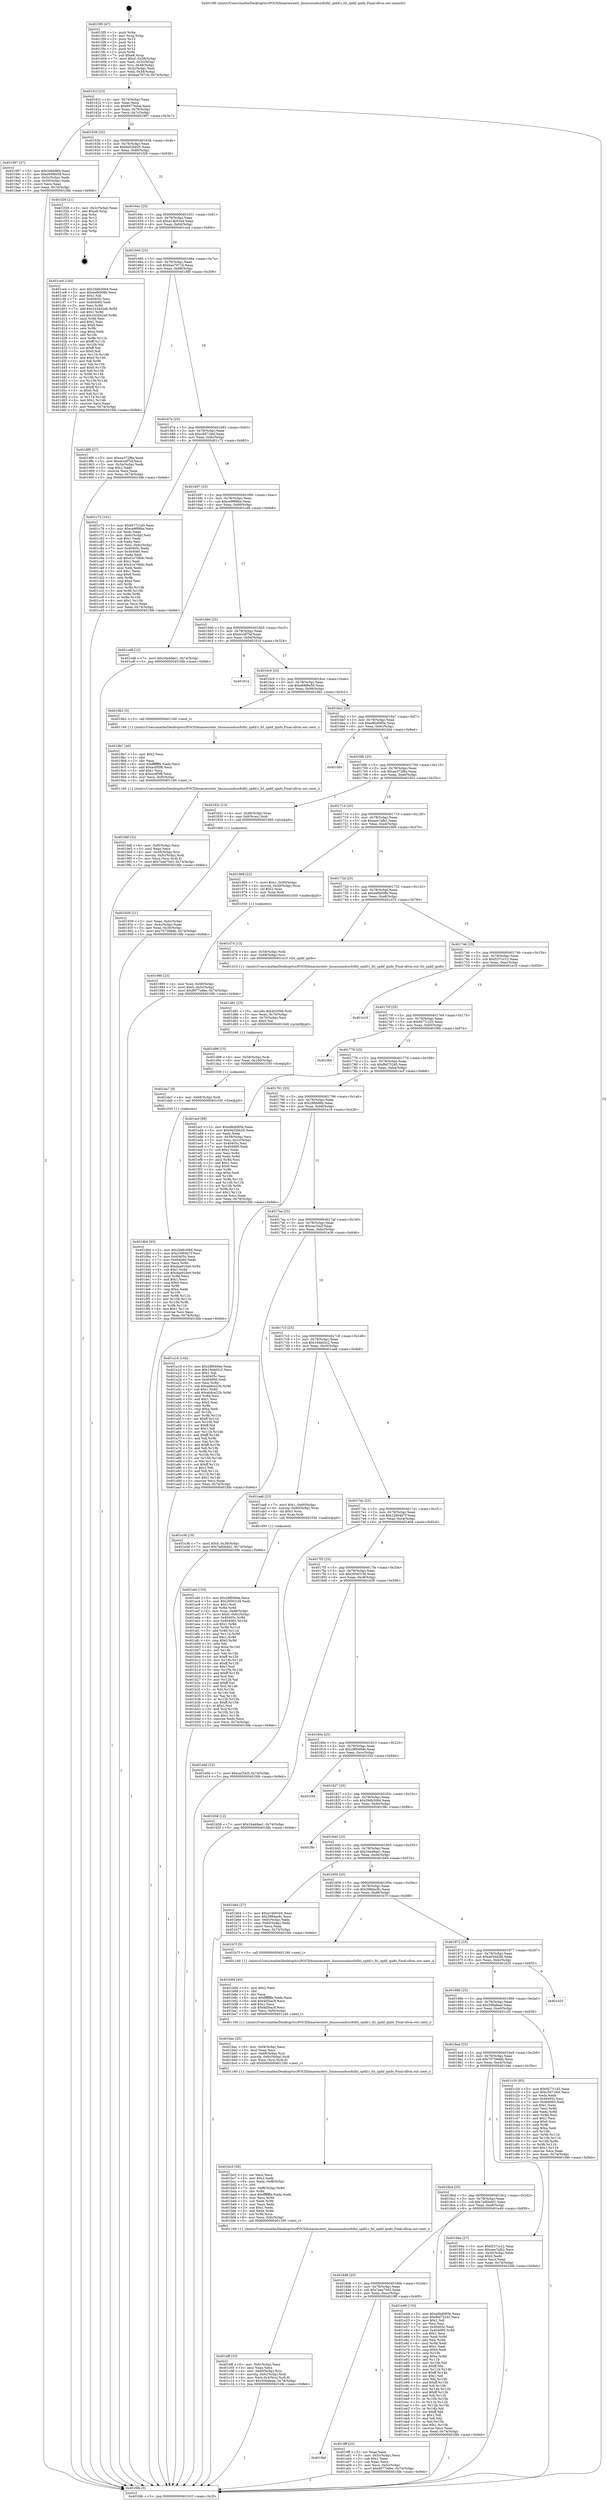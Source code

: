 digraph "0x4015f0" {
  label = "0x4015f0 (/mnt/c/Users/mathe/Desktop/tcc/POCII/binaries/extr_linuxsoundsocfslfsl_spdif.c_fsl_spdif_qinfo_Final-ollvm.out::main(0))"
  labelloc = "t"
  node[shape=record]

  Entry [label="",width=0.3,height=0.3,shape=circle,fillcolor=black,style=filled]
  "0x40161f" [label="{
     0x40161f [23]\l
     | [instrs]\l
     &nbsp;&nbsp;0x40161f \<+3\>: mov -0x74(%rbp),%eax\l
     &nbsp;&nbsp;0x401622 \<+2\>: mov %eax,%ecx\l
     &nbsp;&nbsp;0x401624 \<+6\>: sub $0x8977edee,%ecx\l
     &nbsp;&nbsp;0x40162a \<+3\>: mov %eax,-0x78(%rbp)\l
     &nbsp;&nbsp;0x40162d \<+3\>: mov %ecx,-0x7c(%rbp)\l
     &nbsp;&nbsp;0x401630 \<+6\>: je 0000000000401997 \<main+0x3a7\>\l
  }"]
  "0x401997" [label="{
     0x401997 [27]\l
     | [instrs]\l
     &nbsp;&nbsp;0x401997 \<+5\>: mov $0x286b86b,%eax\l
     &nbsp;&nbsp;0x40199c \<+5\>: mov $0xe69f8e58,%ecx\l
     &nbsp;&nbsp;0x4019a1 \<+3\>: mov -0x5c(%rbp),%edx\l
     &nbsp;&nbsp;0x4019a4 \<+3\>: cmp -0x50(%rbp),%edx\l
     &nbsp;&nbsp;0x4019a7 \<+3\>: cmovl %ecx,%eax\l
     &nbsp;&nbsp;0x4019aa \<+3\>: mov %eax,-0x74(%rbp)\l
     &nbsp;&nbsp;0x4019ad \<+5\>: jmp 0000000000401fdb \<main+0x9eb\>\l
  }"]
  "0x401636" [label="{
     0x401636 [22]\l
     | [instrs]\l
     &nbsp;&nbsp;0x401636 \<+5\>: jmp 000000000040163b \<main+0x4b\>\l
     &nbsp;&nbsp;0x40163b \<+3\>: mov -0x78(%rbp),%eax\l
     &nbsp;&nbsp;0x40163e \<+5\>: sub $0x9a52bb20,%eax\l
     &nbsp;&nbsp;0x401643 \<+3\>: mov %eax,-0x80(%rbp)\l
     &nbsp;&nbsp;0x401646 \<+6\>: je 0000000000401f28 \<main+0x938\>\l
  }"]
  Exit [label="",width=0.3,height=0.3,shape=circle,fillcolor=black,style=filled,peripheries=2]
  "0x401f28" [label="{
     0x401f28 [21]\l
     | [instrs]\l
     &nbsp;&nbsp;0x401f28 \<+3\>: mov -0x2c(%rbp),%eax\l
     &nbsp;&nbsp;0x401f2b \<+7\>: add $0xe8,%rsp\l
     &nbsp;&nbsp;0x401f32 \<+1\>: pop %rbx\l
     &nbsp;&nbsp;0x401f33 \<+2\>: pop %r12\l
     &nbsp;&nbsp;0x401f35 \<+2\>: pop %r13\l
     &nbsp;&nbsp;0x401f37 \<+2\>: pop %r14\l
     &nbsp;&nbsp;0x401f39 \<+2\>: pop %r15\l
     &nbsp;&nbsp;0x401f3b \<+1\>: pop %rbp\l
     &nbsp;&nbsp;0x401f3c \<+1\>: ret\l
  }"]
  "0x40164c" [label="{
     0x40164c [25]\l
     | [instrs]\l
     &nbsp;&nbsp;0x40164c \<+5\>: jmp 0000000000401651 \<main+0x61\>\l
     &nbsp;&nbsp;0x401651 \<+3\>: mov -0x78(%rbp),%eax\l
     &nbsp;&nbsp;0x401654 \<+5\>: sub $0xa14b9344,%eax\l
     &nbsp;&nbsp;0x401659 \<+6\>: mov %eax,-0x84(%rbp)\l
     &nbsp;&nbsp;0x40165f \<+6\>: je 0000000000401ce4 \<main+0x6f4\>\l
  }"]
  "0x401db0" [label="{
     0x401db0 [93]\l
     | [instrs]\l
     &nbsp;&nbsp;0x401db0 \<+5\>: mov $0x29db3064,%eax\l
     &nbsp;&nbsp;0x401db5 \<+5\>: mov $0x23904b7f,%esi\l
     &nbsp;&nbsp;0x401dba \<+7\>: mov 0x40405c,%ecx\l
     &nbsp;&nbsp;0x401dc1 \<+7\>: mov 0x404060,%edx\l
     &nbsp;&nbsp;0x401dc8 \<+3\>: mov %ecx,%r8d\l
     &nbsp;&nbsp;0x401dcb \<+7\>: add $0xdea910e9,%r8d\l
     &nbsp;&nbsp;0x401dd2 \<+4\>: sub $0x1,%r8d\l
     &nbsp;&nbsp;0x401dd6 \<+7\>: sub $0xdea910e9,%r8d\l
     &nbsp;&nbsp;0x401ddd \<+4\>: imul %r8d,%ecx\l
     &nbsp;&nbsp;0x401de1 \<+3\>: and $0x1,%ecx\l
     &nbsp;&nbsp;0x401de4 \<+3\>: cmp $0x0,%ecx\l
     &nbsp;&nbsp;0x401de7 \<+4\>: sete %r9b\l
     &nbsp;&nbsp;0x401deb \<+3\>: cmp $0xa,%edx\l
     &nbsp;&nbsp;0x401dee \<+4\>: setl %r10b\l
     &nbsp;&nbsp;0x401df2 \<+3\>: mov %r9b,%r11b\l
     &nbsp;&nbsp;0x401df5 \<+3\>: and %r10b,%r11b\l
     &nbsp;&nbsp;0x401df8 \<+3\>: xor %r10b,%r9b\l
     &nbsp;&nbsp;0x401dfb \<+3\>: or %r9b,%r11b\l
     &nbsp;&nbsp;0x401dfe \<+4\>: test $0x1,%r11b\l
     &nbsp;&nbsp;0x401e02 \<+3\>: cmovne %esi,%eax\l
     &nbsp;&nbsp;0x401e05 \<+3\>: mov %eax,-0x74(%rbp)\l
     &nbsp;&nbsp;0x401e08 \<+5\>: jmp 0000000000401fdb \<main+0x9eb\>\l
  }"]
  "0x401ce4" [label="{
     0x401ce4 [144]\l
     | [instrs]\l
     &nbsp;&nbsp;0x401ce4 \<+5\>: mov $0x29db3064,%eax\l
     &nbsp;&nbsp;0x401ce9 \<+5\>: mov $0xeefb008b,%ecx\l
     &nbsp;&nbsp;0x401cee \<+2\>: mov $0x1,%dl\l
     &nbsp;&nbsp;0x401cf0 \<+7\>: mov 0x40405c,%esi\l
     &nbsp;&nbsp;0x401cf7 \<+7\>: mov 0x404060,%edi\l
     &nbsp;&nbsp;0x401cfe \<+3\>: mov %esi,%r8d\l
     &nbsp;&nbsp;0x401d01 \<+7\>: add $0x242d42a6,%r8d\l
     &nbsp;&nbsp;0x401d08 \<+4\>: sub $0x1,%r8d\l
     &nbsp;&nbsp;0x401d0c \<+7\>: sub $0x242d42a6,%r8d\l
     &nbsp;&nbsp;0x401d13 \<+4\>: imul %r8d,%esi\l
     &nbsp;&nbsp;0x401d17 \<+3\>: and $0x1,%esi\l
     &nbsp;&nbsp;0x401d1a \<+3\>: cmp $0x0,%esi\l
     &nbsp;&nbsp;0x401d1d \<+4\>: sete %r9b\l
     &nbsp;&nbsp;0x401d21 \<+3\>: cmp $0xa,%edi\l
     &nbsp;&nbsp;0x401d24 \<+4\>: setl %r10b\l
     &nbsp;&nbsp;0x401d28 \<+3\>: mov %r9b,%r11b\l
     &nbsp;&nbsp;0x401d2b \<+4\>: xor $0xff,%r11b\l
     &nbsp;&nbsp;0x401d2f \<+3\>: mov %r10b,%bl\l
     &nbsp;&nbsp;0x401d32 \<+3\>: xor $0xff,%bl\l
     &nbsp;&nbsp;0x401d35 \<+3\>: xor $0x0,%dl\l
     &nbsp;&nbsp;0x401d38 \<+3\>: mov %r11b,%r14b\l
     &nbsp;&nbsp;0x401d3b \<+4\>: and $0x0,%r14b\l
     &nbsp;&nbsp;0x401d3f \<+3\>: and %dl,%r9b\l
     &nbsp;&nbsp;0x401d42 \<+3\>: mov %bl,%r15b\l
     &nbsp;&nbsp;0x401d45 \<+4\>: and $0x0,%r15b\l
     &nbsp;&nbsp;0x401d49 \<+3\>: and %dl,%r10b\l
     &nbsp;&nbsp;0x401d4c \<+3\>: or %r9b,%r14b\l
     &nbsp;&nbsp;0x401d4f \<+3\>: or %r10b,%r15b\l
     &nbsp;&nbsp;0x401d52 \<+3\>: xor %r15b,%r14b\l
     &nbsp;&nbsp;0x401d55 \<+3\>: or %bl,%r11b\l
     &nbsp;&nbsp;0x401d58 \<+4\>: xor $0xff,%r11b\l
     &nbsp;&nbsp;0x401d5c \<+3\>: or $0x0,%dl\l
     &nbsp;&nbsp;0x401d5f \<+3\>: and %dl,%r11b\l
     &nbsp;&nbsp;0x401d62 \<+3\>: or %r11b,%r14b\l
     &nbsp;&nbsp;0x401d65 \<+4\>: test $0x1,%r14b\l
     &nbsp;&nbsp;0x401d69 \<+3\>: cmovne %ecx,%eax\l
     &nbsp;&nbsp;0x401d6c \<+3\>: mov %eax,-0x74(%rbp)\l
     &nbsp;&nbsp;0x401d6f \<+5\>: jmp 0000000000401fdb \<main+0x9eb\>\l
  }"]
  "0x401665" [label="{
     0x401665 [25]\l
     | [instrs]\l
     &nbsp;&nbsp;0x401665 \<+5\>: jmp 000000000040166a \<main+0x7a\>\l
     &nbsp;&nbsp;0x40166a \<+3\>: mov -0x78(%rbp),%eax\l
     &nbsp;&nbsp;0x40166d \<+5\>: sub $0xbae79716,%eax\l
     &nbsp;&nbsp;0x401672 \<+6\>: mov %eax,-0x88(%rbp)\l
     &nbsp;&nbsp;0x401678 \<+6\>: je 00000000004018f9 \<main+0x309\>\l
  }"]
  "0x401da7" [label="{
     0x401da7 [9]\l
     | [instrs]\l
     &nbsp;&nbsp;0x401da7 \<+4\>: mov -0x68(%rbp),%rdi\l
     &nbsp;&nbsp;0x401dab \<+5\>: call 0000000000401030 \<free@plt\>\l
     | [calls]\l
     &nbsp;&nbsp;0x401030 \{1\} (unknown)\l
  }"]
  "0x4018f9" [label="{
     0x4018f9 [27]\l
     | [instrs]\l
     &nbsp;&nbsp;0x4018f9 \<+5\>: mov $0xea372f8a,%eax\l
     &nbsp;&nbsp;0x4018fe \<+5\>: mov $0xdccdf7bf,%ecx\l
     &nbsp;&nbsp;0x401903 \<+3\>: mov -0x34(%rbp),%edx\l
     &nbsp;&nbsp;0x401906 \<+3\>: cmp $0x2,%edx\l
     &nbsp;&nbsp;0x401909 \<+3\>: cmovne %ecx,%eax\l
     &nbsp;&nbsp;0x40190c \<+3\>: mov %eax,-0x74(%rbp)\l
     &nbsp;&nbsp;0x40190f \<+5\>: jmp 0000000000401fdb \<main+0x9eb\>\l
  }"]
  "0x40167e" [label="{
     0x40167e [25]\l
     | [instrs]\l
     &nbsp;&nbsp;0x40167e \<+5\>: jmp 0000000000401683 \<main+0x93\>\l
     &nbsp;&nbsp;0x401683 \<+3\>: mov -0x78(%rbp),%eax\l
     &nbsp;&nbsp;0x401686 \<+5\>: sub $0xc5d71fed,%eax\l
     &nbsp;&nbsp;0x40168b \<+6\>: mov %eax,-0x8c(%rbp)\l
     &nbsp;&nbsp;0x401691 \<+6\>: je 0000000000401c73 \<main+0x683\>\l
  }"]
  "0x401fdb" [label="{
     0x401fdb [5]\l
     | [instrs]\l
     &nbsp;&nbsp;0x401fdb \<+5\>: jmp 000000000040161f \<main+0x2f\>\l
  }"]
  "0x4015f0" [label="{
     0x4015f0 [47]\l
     | [instrs]\l
     &nbsp;&nbsp;0x4015f0 \<+1\>: push %rbp\l
     &nbsp;&nbsp;0x4015f1 \<+3\>: mov %rsp,%rbp\l
     &nbsp;&nbsp;0x4015f4 \<+2\>: push %r15\l
     &nbsp;&nbsp;0x4015f6 \<+2\>: push %r14\l
     &nbsp;&nbsp;0x4015f8 \<+2\>: push %r13\l
     &nbsp;&nbsp;0x4015fa \<+2\>: push %r12\l
     &nbsp;&nbsp;0x4015fc \<+1\>: push %rbx\l
     &nbsp;&nbsp;0x4015fd \<+7\>: sub $0xe8,%rsp\l
     &nbsp;&nbsp;0x401604 \<+7\>: movl $0x0,-0x38(%rbp)\l
     &nbsp;&nbsp;0x40160b \<+3\>: mov %edi,-0x3c(%rbp)\l
     &nbsp;&nbsp;0x40160e \<+4\>: mov %rsi,-0x48(%rbp)\l
     &nbsp;&nbsp;0x401612 \<+3\>: mov -0x3c(%rbp),%edi\l
     &nbsp;&nbsp;0x401615 \<+3\>: mov %edi,-0x34(%rbp)\l
     &nbsp;&nbsp;0x401618 \<+7\>: movl $0xbae79716,-0x74(%rbp)\l
  }"]
  "0x401d98" [label="{
     0x401d98 [15]\l
     | [instrs]\l
     &nbsp;&nbsp;0x401d98 \<+4\>: mov -0x58(%rbp),%rdi\l
     &nbsp;&nbsp;0x401d9c \<+6\>: mov %eax,-0x100(%rbp)\l
     &nbsp;&nbsp;0x401da2 \<+5\>: call 0000000000401030 \<free@plt\>\l
     | [calls]\l
     &nbsp;&nbsp;0x401030 \{1\} (unknown)\l
  }"]
  "0x401c73" [label="{
     0x401c73 [101]\l
     | [instrs]\l
     &nbsp;&nbsp;0x401c73 \<+5\>: mov $0xf477c1d3,%eax\l
     &nbsp;&nbsp;0x401c78 \<+5\>: mov $0xce9f98ba,%ecx\l
     &nbsp;&nbsp;0x401c7d \<+2\>: xor %edx,%edx\l
     &nbsp;&nbsp;0x401c7f \<+3\>: mov -0x6c(%rbp),%esi\l
     &nbsp;&nbsp;0x401c82 \<+3\>: sub $0x1,%edx\l
     &nbsp;&nbsp;0x401c85 \<+2\>: sub %edx,%esi\l
     &nbsp;&nbsp;0x401c87 \<+3\>: mov %esi,-0x6c(%rbp)\l
     &nbsp;&nbsp;0x401c8a \<+7\>: mov 0x40405c,%edx\l
     &nbsp;&nbsp;0x401c91 \<+7\>: mov 0x404060,%esi\l
     &nbsp;&nbsp;0x401c98 \<+2\>: mov %edx,%edi\l
     &nbsp;&nbsp;0x401c9a \<+6\>: sub $0x41e708dc,%edi\l
     &nbsp;&nbsp;0x401ca0 \<+3\>: sub $0x1,%edi\l
     &nbsp;&nbsp;0x401ca3 \<+6\>: add $0x41e708dc,%edi\l
     &nbsp;&nbsp;0x401ca9 \<+3\>: imul %edi,%edx\l
     &nbsp;&nbsp;0x401cac \<+3\>: and $0x1,%edx\l
     &nbsp;&nbsp;0x401caf \<+3\>: cmp $0x0,%edx\l
     &nbsp;&nbsp;0x401cb2 \<+4\>: sete %r8b\l
     &nbsp;&nbsp;0x401cb6 \<+3\>: cmp $0xa,%esi\l
     &nbsp;&nbsp;0x401cb9 \<+4\>: setl %r9b\l
     &nbsp;&nbsp;0x401cbd \<+3\>: mov %r8b,%r10b\l
     &nbsp;&nbsp;0x401cc0 \<+3\>: and %r9b,%r10b\l
     &nbsp;&nbsp;0x401cc3 \<+3\>: xor %r9b,%r8b\l
     &nbsp;&nbsp;0x401cc6 \<+3\>: or %r8b,%r10b\l
     &nbsp;&nbsp;0x401cc9 \<+4\>: test $0x1,%r10b\l
     &nbsp;&nbsp;0x401ccd \<+3\>: cmovne %ecx,%eax\l
     &nbsp;&nbsp;0x401cd0 \<+3\>: mov %eax,-0x74(%rbp)\l
     &nbsp;&nbsp;0x401cd3 \<+5\>: jmp 0000000000401fdb \<main+0x9eb\>\l
  }"]
  "0x401697" [label="{
     0x401697 [25]\l
     | [instrs]\l
     &nbsp;&nbsp;0x401697 \<+5\>: jmp 000000000040169c \<main+0xac\>\l
     &nbsp;&nbsp;0x40169c \<+3\>: mov -0x78(%rbp),%eax\l
     &nbsp;&nbsp;0x40169f \<+5\>: sub $0xce9f98ba,%eax\l
     &nbsp;&nbsp;0x4016a4 \<+6\>: mov %eax,-0x90(%rbp)\l
     &nbsp;&nbsp;0x4016aa \<+6\>: je 0000000000401cd8 \<main+0x6e8\>\l
  }"]
  "0x401d81" [label="{
     0x401d81 [23]\l
     | [instrs]\l
     &nbsp;&nbsp;0x401d81 \<+10\>: movabs $0x4020b6,%rdi\l
     &nbsp;&nbsp;0x401d8b \<+3\>: mov %eax,-0x70(%rbp)\l
     &nbsp;&nbsp;0x401d8e \<+3\>: mov -0x70(%rbp),%esi\l
     &nbsp;&nbsp;0x401d91 \<+2\>: mov $0x0,%al\l
     &nbsp;&nbsp;0x401d93 \<+5\>: call 0000000000401040 \<printf@plt\>\l
     | [calls]\l
     &nbsp;&nbsp;0x401040 \{1\} (unknown)\l
  }"]
  "0x401cd8" [label="{
     0x401cd8 [12]\l
     | [instrs]\l
     &nbsp;&nbsp;0x401cd8 \<+7\>: movl $0x34a48ae1,-0x74(%rbp)\l
     &nbsp;&nbsp;0x401cdf \<+5\>: jmp 0000000000401fdb \<main+0x9eb\>\l
  }"]
  "0x4016b0" [label="{
     0x4016b0 [25]\l
     | [instrs]\l
     &nbsp;&nbsp;0x4016b0 \<+5\>: jmp 00000000004016b5 \<main+0xc5\>\l
     &nbsp;&nbsp;0x4016b5 \<+3\>: mov -0x78(%rbp),%eax\l
     &nbsp;&nbsp;0x4016b8 \<+5\>: sub $0xdccdf7bf,%eax\l
     &nbsp;&nbsp;0x4016bd \<+6\>: mov %eax,-0x94(%rbp)\l
     &nbsp;&nbsp;0x4016c3 \<+6\>: je 0000000000401914 \<main+0x324\>\l
  }"]
  "0x401bff" [label="{
     0x401bff [33]\l
     | [instrs]\l
     &nbsp;&nbsp;0x401bff \<+6\>: mov -0xfc(%rbp),%ecx\l
     &nbsp;&nbsp;0x401c05 \<+3\>: imul %eax,%ecx\l
     &nbsp;&nbsp;0x401c08 \<+4\>: mov -0x68(%rbp),%rsi\l
     &nbsp;&nbsp;0x401c0c \<+4\>: movslq -0x6c(%rbp),%rdi\l
     &nbsp;&nbsp;0x401c10 \<+4\>: mov %ecx,0x4(%rsi,%rdi,8)\l
     &nbsp;&nbsp;0x401c14 \<+7\>: movl $0x506afeae,-0x74(%rbp)\l
     &nbsp;&nbsp;0x401c1b \<+5\>: jmp 0000000000401fdb \<main+0x9eb\>\l
  }"]
  "0x401914" [label="{
     0x401914\l
  }", style=dashed]
  "0x4016c9" [label="{
     0x4016c9 [25]\l
     | [instrs]\l
     &nbsp;&nbsp;0x4016c9 \<+5\>: jmp 00000000004016ce \<main+0xde\>\l
     &nbsp;&nbsp;0x4016ce \<+3\>: mov -0x78(%rbp),%eax\l
     &nbsp;&nbsp;0x4016d1 \<+5\>: sub $0xe69f8e58,%eax\l
     &nbsp;&nbsp;0x4016d6 \<+6\>: mov %eax,-0x98(%rbp)\l
     &nbsp;&nbsp;0x4016dc \<+6\>: je 00000000004019b2 \<main+0x3c2\>\l
  }"]
  "0x401bc5" [label="{
     0x401bc5 [58]\l
     | [instrs]\l
     &nbsp;&nbsp;0x401bc5 \<+2\>: xor %ecx,%ecx\l
     &nbsp;&nbsp;0x401bc7 \<+5\>: mov $0x2,%edx\l
     &nbsp;&nbsp;0x401bcc \<+6\>: mov %edx,-0xf8(%rbp)\l
     &nbsp;&nbsp;0x401bd2 \<+1\>: cltd\l
     &nbsp;&nbsp;0x401bd3 \<+7\>: mov -0xf8(%rbp),%r8d\l
     &nbsp;&nbsp;0x401bda \<+3\>: idiv %r8d\l
     &nbsp;&nbsp;0x401bdd \<+6\>: imul $0xfffffffe,%edx,%edx\l
     &nbsp;&nbsp;0x401be3 \<+3\>: mov %ecx,%r9d\l
     &nbsp;&nbsp;0x401be6 \<+3\>: sub %edx,%r9d\l
     &nbsp;&nbsp;0x401be9 \<+2\>: mov %ecx,%edx\l
     &nbsp;&nbsp;0x401beb \<+3\>: sub $0x1,%edx\l
     &nbsp;&nbsp;0x401bee \<+3\>: add %edx,%r9d\l
     &nbsp;&nbsp;0x401bf1 \<+3\>: sub %r9d,%ecx\l
     &nbsp;&nbsp;0x401bf4 \<+6\>: mov %ecx,-0xfc(%rbp)\l
     &nbsp;&nbsp;0x401bfa \<+5\>: call 0000000000401160 \<next_i\>\l
     | [calls]\l
     &nbsp;&nbsp;0x401160 \{1\} (/mnt/c/Users/mathe/Desktop/tcc/POCII/binaries/extr_linuxsoundsocfslfsl_spdif.c_fsl_spdif_qinfo_Final-ollvm.out::next_i)\l
  }"]
  "0x4019b2" [label="{
     0x4019b2 [5]\l
     | [instrs]\l
     &nbsp;&nbsp;0x4019b2 \<+5\>: call 0000000000401160 \<next_i\>\l
     | [calls]\l
     &nbsp;&nbsp;0x401160 \{1\} (/mnt/c/Users/mathe/Desktop/tcc/POCII/binaries/extr_linuxsoundsocfslfsl_spdif.c_fsl_spdif_qinfo_Final-ollvm.out::next_i)\l
  }"]
  "0x4016e2" [label="{
     0x4016e2 [25]\l
     | [instrs]\l
     &nbsp;&nbsp;0x4016e2 \<+5\>: jmp 00000000004016e7 \<main+0xf7\>\l
     &nbsp;&nbsp;0x4016e7 \<+3\>: mov -0x78(%rbp),%eax\l
     &nbsp;&nbsp;0x4016ea \<+5\>: sub $0xe8bd085e,%eax\l
     &nbsp;&nbsp;0x4016ef \<+6\>: mov %eax,-0x9c(%rbp)\l
     &nbsp;&nbsp;0x4016f5 \<+6\>: je 0000000000401fd4 \<main+0x9e4\>\l
  }"]
  "0x401bac" [label="{
     0x401bac [25]\l
     | [instrs]\l
     &nbsp;&nbsp;0x401bac \<+6\>: mov -0xf4(%rbp),%ecx\l
     &nbsp;&nbsp;0x401bb2 \<+3\>: imul %eax,%ecx\l
     &nbsp;&nbsp;0x401bb5 \<+4\>: mov -0x68(%rbp),%rsi\l
     &nbsp;&nbsp;0x401bb9 \<+4\>: movslq -0x6c(%rbp),%rdi\l
     &nbsp;&nbsp;0x401bbd \<+3\>: mov %ecx,(%rsi,%rdi,8)\l
     &nbsp;&nbsp;0x401bc0 \<+5\>: call 0000000000401160 \<next_i\>\l
     | [calls]\l
     &nbsp;&nbsp;0x401160 \{1\} (/mnt/c/Users/mathe/Desktop/tcc/POCII/binaries/extr_linuxsoundsocfslfsl_spdif.c_fsl_spdif_qinfo_Final-ollvm.out::next_i)\l
  }"]
  "0x401fd4" [label="{
     0x401fd4\l
  }", style=dashed]
  "0x4016fb" [label="{
     0x4016fb [25]\l
     | [instrs]\l
     &nbsp;&nbsp;0x4016fb \<+5\>: jmp 0000000000401700 \<main+0x110\>\l
     &nbsp;&nbsp;0x401700 \<+3\>: mov -0x78(%rbp),%eax\l
     &nbsp;&nbsp;0x401703 \<+5\>: sub $0xea372f8a,%eax\l
     &nbsp;&nbsp;0x401708 \<+6\>: mov %eax,-0xa0(%rbp)\l
     &nbsp;&nbsp;0x40170e \<+6\>: je 000000000040192c \<main+0x33c\>\l
  }"]
  "0x401b84" [label="{
     0x401b84 [40]\l
     | [instrs]\l
     &nbsp;&nbsp;0x401b84 \<+5\>: mov $0x2,%ecx\l
     &nbsp;&nbsp;0x401b89 \<+1\>: cltd\l
     &nbsp;&nbsp;0x401b8a \<+2\>: idiv %ecx\l
     &nbsp;&nbsp;0x401b8c \<+6\>: imul $0xfffffffe,%edx,%ecx\l
     &nbsp;&nbsp;0x401b92 \<+6\>: add $0x4d5ba3f,%ecx\l
     &nbsp;&nbsp;0x401b98 \<+3\>: add $0x1,%ecx\l
     &nbsp;&nbsp;0x401b9b \<+6\>: sub $0x4d5ba3f,%ecx\l
     &nbsp;&nbsp;0x401ba1 \<+6\>: mov %ecx,-0xf4(%rbp)\l
     &nbsp;&nbsp;0x401ba7 \<+5\>: call 0000000000401160 \<next_i\>\l
     | [calls]\l
     &nbsp;&nbsp;0x401160 \{1\} (/mnt/c/Users/mathe/Desktop/tcc/POCII/binaries/extr_linuxsoundsocfslfsl_spdif.c_fsl_spdif_qinfo_Final-ollvm.out::next_i)\l
  }"]
  "0x40192c" [label="{
     0x40192c [13]\l
     | [instrs]\l
     &nbsp;&nbsp;0x40192c \<+4\>: mov -0x48(%rbp),%rax\l
     &nbsp;&nbsp;0x401930 \<+4\>: mov 0x8(%rax),%rdi\l
     &nbsp;&nbsp;0x401934 \<+5\>: call 0000000000401060 \<atoi@plt\>\l
     | [calls]\l
     &nbsp;&nbsp;0x401060 \{1\} (unknown)\l
  }"]
  "0x401714" [label="{
     0x401714 [25]\l
     | [instrs]\l
     &nbsp;&nbsp;0x401714 \<+5\>: jmp 0000000000401719 \<main+0x129\>\l
     &nbsp;&nbsp;0x401719 \<+3\>: mov -0x78(%rbp),%eax\l
     &nbsp;&nbsp;0x40171c \<+5\>: sub $0xeee7afb2,%eax\l
     &nbsp;&nbsp;0x401721 \<+6\>: mov %eax,-0xa4(%rbp)\l
     &nbsp;&nbsp;0x401727 \<+6\>: je 0000000000401969 \<main+0x379\>\l
  }"]
  "0x401939" [label="{
     0x401939 [21]\l
     | [instrs]\l
     &nbsp;&nbsp;0x401939 \<+3\>: mov %eax,-0x4c(%rbp)\l
     &nbsp;&nbsp;0x40193c \<+3\>: mov -0x4c(%rbp),%eax\l
     &nbsp;&nbsp;0x40193f \<+3\>: mov %eax,-0x30(%rbp)\l
     &nbsp;&nbsp;0x401942 \<+7\>: movl $0x70739ddb,-0x74(%rbp)\l
     &nbsp;&nbsp;0x401949 \<+5\>: jmp 0000000000401fdb \<main+0x9eb\>\l
  }"]
  "0x401abf" [label="{
     0x401abf [153]\l
     | [instrs]\l
     &nbsp;&nbsp;0x401abf \<+5\>: mov $0x28f049de,%ecx\l
     &nbsp;&nbsp;0x401ac4 \<+5\>: mov $0x265631fd,%edx\l
     &nbsp;&nbsp;0x401ac9 \<+3\>: mov $0x1,%sil\l
     &nbsp;&nbsp;0x401acc \<+3\>: xor %r8d,%r8d\l
     &nbsp;&nbsp;0x401acf \<+4\>: mov %rax,-0x68(%rbp)\l
     &nbsp;&nbsp;0x401ad3 \<+7\>: movl $0x0,-0x6c(%rbp)\l
     &nbsp;&nbsp;0x401ada \<+8\>: mov 0x40405c,%r9d\l
     &nbsp;&nbsp;0x401ae2 \<+8\>: mov 0x404060,%r10d\l
     &nbsp;&nbsp;0x401aea \<+4\>: sub $0x1,%r8d\l
     &nbsp;&nbsp;0x401aee \<+3\>: mov %r9d,%r11d\l
     &nbsp;&nbsp;0x401af1 \<+3\>: add %r8d,%r11d\l
     &nbsp;&nbsp;0x401af4 \<+4\>: imul %r11d,%r9d\l
     &nbsp;&nbsp;0x401af8 \<+4\>: and $0x1,%r9d\l
     &nbsp;&nbsp;0x401afc \<+4\>: cmp $0x0,%r9d\l
     &nbsp;&nbsp;0x401b00 \<+3\>: sete %bl\l
     &nbsp;&nbsp;0x401b03 \<+4\>: cmp $0xa,%r10d\l
     &nbsp;&nbsp;0x401b07 \<+4\>: setl %r14b\l
     &nbsp;&nbsp;0x401b0b \<+3\>: mov %bl,%r15b\l
     &nbsp;&nbsp;0x401b0e \<+4\>: xor $0xff,%r15b\l
     &nbsp;&nbsp;0x401b12 \<+3\>: mov %r14b,%r12b\l
     &nbsp;&nbsp;0x401b15 \<+4\>: xor $0xff,%r12b\l
     &nbsp;&nbsp;0x401b19 \<+4\>: xor $0x1,%sil\l
     &nbsp;&nbsp;0x401b1d \<+3\>: mov %r15b,%r13b\l
     &nbsp;&nbsp;0x401b20 \<+4\>: and $0xff,%r13b\l
     &nbsp;&nbsp;0x401b24 \<+3\>: and %sil,%bl\l
     &nbsp;&nbsp;0x401b27 \<+3\>: mov %r12b,%al\l
     &nbsp;&nbsp;0x401b2a \<+2\>: and $0xff,%al\l
     &nbsp;&nbsp;0x401b2c \<+3\>: and %sil,%r14b\l
     &nbsp;&nbsp;0x401b2f \<+3\>: or %bl,%r13b\l
     &nbsp;&nbsp;0x401b32 \<+3\>: or %r14b,%al\l
     &nbsp;&nbsp;0x401b35 \<+3\>: xor %al,%r13b\l
     &nbsp;&nbsp;0x401b38 \<+3\>: or %r12b,%r15b\l
     &nbsp;&nbsp;0x401b3b \<+4\>: xor $0xff,%r15b\l
     &nbsp;&nbsp;0x401b3f \<+4\>: or $0x1,%sil\l
     &nbsp;&nbsp;0x401b43 \<+3\>: and %sil,%r15b\l
     &nbsp;&nbsp;0x401b46 \<+3\>: or %r15b,%r13b\l
     &nbsp;&nbsp;0x401b49 \<+4\>: test $0x1,%r13b\l
     &nbsp;&nbsp;0x401b4d \<+3\>: cmovne %edx,%ecx\l
     &nbsp;&nbsp;0x401b50 \<+3\>: mov %ecx,-0x74(%rbp)\l
     &nbsp;&nbsp;0x401b53 \<+5\>: jmp 0000000000401fdb \<main+0x9eb\>\l
  }"]
  "0x401969" [label="{
     0x401969 [23]\l
     | [instrs]\l
     &nbsp;&nbsp;0x401969 \<+7\>: movl $0x1,-0x50(%rbp)\l
     &nbsp;&nbsp;0x401970 \<+4\>: movslq -0x50(%rbp),%rax\l
     &nbsp;&nbsp;0x401974 \<+4\>: shl $0x2,%rax\l
     &nbsp;&nbsp;0x401978 \<+3\>: mov %rax,%rdi\l
     &nbsp;&nbsp;0x40197b \<+5\>: call 0000000000401050 \<malloc@plt\>\l
     | [calls]\l
     &nbsp;&nbsp;0x401050 \{1\} (unknown)\l
  }"]
  "0x40172d" [label="{
     0x40172d [25]\l
     | [instrs]\l
     &nbsp;&nbsp;0x40172d \<+5\>: jmp 0000000000401732 \<main+0x142\>\l
     &nbsp;&nbsp;0x401732 \<+3\>: mov -0x78(%rbp),%eax\l
     &nbsp;&nbsp;0x401735 \<+5\>: sub $0xeefb008b,%eax\l
     &nbsp;&nbsp;0x40173a \<+6\>: mov %eax,-0xa8(%rbp)\l
     &nbsp;&nbsp;0x401740 \<+6\>: je 0000000000401d74 \<main+0x784\>\l
  }"]
  "0x4018ef" [label="{
     0x4018ef\l
  }", style=dashed]
  "0x401d74" [label="{
     0x401d74 [13]\l
     | [instrs]\l
     &nbsp;&nbsp;0x401d74 \<+4\>: mov -0x58(%rbp),%rdi\l
     &nbsp;&nbsp;0x401d78 \<+4\>: mov -0x68(%rbp),%rsi\l
     &nbsp;&nbsp;0x401d7c \<+5\>: call 0000000000401410 \<fsl_spdif_qinfo\>\l
     | [calls]\l
     &nbsp;&nbsp;0x401410 \{1\} (/mnt/c/Users/mathe/Desktop/tcc/POCII/binaries/extr_linuxsoundsocfslfsl_spdif.c_fsl_spdif_qinfo_Final-ollvm.out::fsl_spdif_qinfo)\l
  }"]
  "0x401746" [label="{
     0x401746 [25]\l
     | [instrs]\l
     &nbsp;&nbsp;0x401746 \<+5\>: jmp 000000000040174b \<main+0x15b\>\l
     &nbsp;&nbsp;0x40174b \<+3\>: mov -0x78(%rbp),%eax\l
     &nbsp;&nbsp;0x40174e \<+5\>: sub $0xf237cc12,%eax\l
     &nbsp;&nbsp;0x401753 \<+6\>: mov %eax,-0xac(%rbp)\l
     &nbsp;&nbsp;0x401759 \<+6\>: je 0000000000401e19 \<main+0x829\>\l
  }"]
  "0x4019ff" [label="{
     0x4019ff [25]\l
     | [instrs]\l
     &nbsp;&nbsp;0x4019ff \<+2\>: xor %eax,%eax\l
     &nbsp;&nbsp;0x401a01 \<+3\>: mov -0x5c(%rbp),%ecx\l
     &nbsp;&nbsp;0x401a04 \<+3\>: sub $0x1,%eax\l
     &nbsp;&nbsp;0x401a07 \<+2\>: sub %eax,%ecx\l
     &nbsp;&nbsp;0x401a09 \<+3\>: mov %ecx,-0x5c(%rbp)\l
     &nbsp;&nbsp;0x401a0c \<+7\>: movl $0x8977edee,-0x74(%rbp)\l
     &nbsp;&nbsp;0x401a13 \<+5\>: jmp 0000000000401fdb \<main+0x9eb\>\l
  }"]
  "0x401e19" [label="{
     0x401e19\l
  }", style=dashed]
  "0x40175f" [label="{
     0x40175f [25]\l
     | [instrs]\l
     &nbsp;&nbsp;0x40175f \<+5\>: jmp 0000000000401764 \<main+0x174\>\l
     &nbsp;&nbsp;0x401764 \<+3\>: mov -0x78(%rbp),%eax\l
     &nbsp;&nbsp;0x401767 \<+5\>: sub $0xf477c1d3,%eax\l
     &nbsp;&nbsp;0x40176c \<+6\>: mov %eax,-0xb0(%rbp)\l
     &nbsp;&nbsp;0x401772 \<+6\>: je 0000000000401f6b \<main+0x97b\>\l
  }"]
  "0x4018d6" [label="{
     0x4018d6 [25]\l
     | [instrs]\l
     &nbsp;&nbsp;0x4018d6 \<+5\>: jmp 00000000004018db \<main+0x2eb\>\l
     &nbsp;&nbsp;0x4018db \<+3\>: mov -0x78(%rbp),%eax\l
     &nbsp;&nbsp;0x4018de \<+5\>: sub $0x7eee70d3,%eax\l
     &nbsp;&nbsp;0x4018e3 \<+6\>: mov %eax,-0xec(%rbp)\l
     &nbsp;&nbsp;0x4018e9 \<+6\>: je 00000000004019ff \<main+0x40f\>\l
  }"]
  "0x401f6b" [label="{
     0x401f6b\l
  }", style=dashed]
  "0x401778" [label="{
     0x401778 [25]\l
     | [instrs]\l
     &nbsp;&nbsp;0x401778 \<+5\>: jmp 000000000040177d \<main+0x18d\>\l
     &nbsp;&nbsp;0x40177d \<+3\>: mov -0x78(%rbp),%eax\l
     &nbsp;&nbsp;0x401780 \<+5\>: sub $0xf9d75245,%eax\l
     &nbsp;&nbsp;0x401785 \<+6\>: mov %eax,-0xb4(%rbp)\l
     &nbsp;&nbsp;0x40178b \<+6\>: je 0000000000401ecf \<main+0x8df\>\l
  }"]
  "0x401e49" [label="{
     0x401e49 [134]\l
     | [instrs]\l
     &nbsp;&nbsp;0x401e49 \<+5\>: mov $0xe8bd085e,%eax\l
     &nbsp;&nbsp;0x401e4e \<+5\>: mov $0xf9d75245,%ecx\l
     &nbsp;&nbsp;0x401e53 \<+2\>: mov $0x1,%dl\l
     &nbsp;&nbsp;0x401e55 \<+2\>: xor %esi,%esi\l
     &nbsp;&nbsp;0x401e57 \<+7\>: mov 0x40405c,%edi\l
     &nbsp;&nbsp;0x401e5e \<+8\>: mov 0x404060,%r8d\l
     &nbsp;&nbsp;0x401e66 \<+3\>: sub $0x1,%esi\l
     &nbsp;&nbsp;0x401e69 \<+3\>: mov %edi,%r9d\l
     &nbsp;&nbsp;0x401e6c \<+3\>: add %esi,%r9d\l
     &nbsp;&nbsp;0x401e6f \<+4\>: imul %r9d,%edi\l
     &nbsp;&nbsp;0x401e73 \<+3\>: and $0x1,%edi\l
     &nbsp;&nbsp;0x401e76 \<+3\>: cmp $0x0,%edi\l
     &nbsp;&nbsp;0x401e79 \<+4\>: sete %r10b\l
     &nbsp;&nbsp;0x401e7d \<+4\>: cmp $0xa,%r8d\l
     &nbsp;&nbsp;0x401e81 \<+4\>: setl %r11b\l
     &nbsp;&nbsp;0x401e85 \<+3\>: mov %r10b,%bl\l
     &nbsp;&nbsp;0x401e88 \<+3\>: xor $0xff,%bl\l
     &nbsp;&nbsp;0x401e8b \<+3\>: mov %r11b,%r14b\l
     &nbsp;&nbsp;0x401e8e \<+4\>: xor $0xff,%r14b\l
     &nbsp;&nbsp;0x401e92 \<+3\>: xor $0x1,%dl\l
     &nbsp;&nbsp;0x401e95 \<+3\>: mov %bl,%r15b\l
     &nbsp;&nbsp;0x401e98 \<+4\>: and $0xff,%r15b\l
     &nbsp;&nbsp;0x401e9c \<+3\>: and %dl,%r10b\l
     &nbsp;&nbsp;0x401e9f \<+3\>: mov %r14b,%r12b\l
     &nbsp;&nbsp;0x401ea2 \<+4\>: and $0xff,%r12b\l
     &nbsp;&nbsp;0x401ea6 \<+3\>: and %dl,%r11b\l
     &nbsp;&nbsp;0x401ea9 \<+3\>: or %r10b,%r15b\l
     &nbsp;&nbsp;0x401eac \<+3\>: or %r11b,%r12b\l
     &nbsp;&nbsp;0x401eaf \<+3\>: xor %r12b,%r15b\l
     &nbsp;&nbsp;0x401eb2 \<+3\>: or %r14b,%bl\l
     &nbsp;&nbsp;0x401eb5 \<+3\>: xor $0xff,%bl\l
     &nbsp;&nbsp;0x401eb8 \<+3\>: or $0x1,%dl\l
     &nbsp;&nbsp;0x401ebb \<+2\>: and %dl,%bl\l
     &nbsp;&nbsp;0x401ebd \<+3\>: or %bl,%r15b\l
     &nbsp;&nbsp;0x401ec0 \<+4\>: test $0x1,%r15b\l
     &nbsp;&nbsp;0x401ec4 \<+3\>: cmovne %ecx,%eax\l
     &nbsp;&nbsp;0x401ec7 \<+3\>: mov %eax,-0x74(%rbp)\l
     &nbsp;&nbsp;0x401eca \<+5\>: jmp 0000000000401fdb \<main+0x9eb\>\l
  }"]
  "0x401ecf" [label="{
     0x401ecf [89]\l
     | [instrs]\l
     &nbsp;&nbsp;0x401ecf \<+5\>: mov $0xe8bd085e,%eax\l
     &nbsp;&nbsp;0x401ed4 \<+5\>: mov $0x9a52bb20,%ecx\l
     &nbsp;&nbsp;0x401ed9 \<+2\>: xor %edx,%edx\l
     &nbsp;&nbsp;0x401edb \<+3\>: mov -0x38(%rbp),%esi\l
     &nbsp;&nbsp;0x401ede \<+3\>: mov %esi,-0x2c(%rbp)\l
     &nbsp;&nbsp;0x401ee1 \<+7\>: mov 0x40405c,%esi\l
     &nbsp;&nbsp;0x401ee8 \<+7\>: mov 0x404060,%edi\l
     &nbsp;&nbsp;0x401eef \<+3\>: sub $0x1,%edx\l
     &nbsp;&nbsp;0x401ef2 \<+3\>: mov %esi,%r8d\l
     &nbsp;&nbsp;0x401ef5 \<+3\>: add %edx,%r8d\l
     &nbsp;&nbsp;0x401ef8 \<+4\>: imul %r8d,%esi\l
     &nbsp;&nbsp;0x401efc \<+3\>: and $0x1,%esi\l
     &nbsp;&nbsp;0x401eff \<+3\>: cmp $0x0,%esi\l
     &nbsp;&nbsp;0x401f02 \<+4\>: sete %r9b\l
     &nbsp;&nbsp;0x401f06 \<+3\>: cmp $0xa,%edi\l
     &nbsp;&nbsp;0x401f09 \<+4\>: setl %r10b\l
     &nbsp;&nbsp;0x401f0d \<+3\>: mov %r9b,%r11b\l
     &nbsp;&nbsp;0x401f10 \<+3\>: and %r10b,%r11b\l
     &nbsp;&nbsp;0x401f13 \<+3\>: xor %r10b,%r9b\l
     &nbsp;&nbsp;0x401f16 \<+3\>: or %r9b,%r11b\l
     &nbsp;&nbsp;0x401f19 \<+4\>: test $0x1,%r11b\l
     &nbsp;&nbsp;0x401f1d \<+3\>: cmovne %ecx,%eax\l
     &nbsp;&nbsp;0x401f20 \<+3\>: mov %eax,-0x74(%rbp)\l
     &nbsp;&nbsp;0x401f23 \<+5\>: jmp 0000000000401fdb \<main+0x9eb\>\l
  }"]
  "0x401791" [label="{
     0x401791 [25]\l
     | [instrs]\l
     &nbsp;&nbsp;0x401791 \<+5\>: jmp 0000000000401796 \<main+0x1a6\>\l
     &nbsp;&nbsp;0x401796 \<+3\>: mov -0x78(%rbp),%eax\l
     &nbsp;&nbsp;0x401799 \<+5\>: sub $0x286b86b,%eax\l
     &nbsp;&nbsp;0x40179e \<+6\>: mov %eax,-0xb8(%rbp)\l
     &nbsp;&nbsp;0x4017a4 \<+6\>: je 0000000000401a18 \<main+0x428\>\l
  }"]
  "0x4019df" [label="{
     0x4019df [32]\l
     | [instrs]\l
     &nbsp;&nbsp;0x4019df \<+6\>: mov -0xf0(%rbp),%ecx\l
     &nbsp;&nbsp;0x4019e5 \<+3\>: imul %eax,%ecx\l
     &nbsp;&nbsp;0x4019e8 \<+4\>: mov -0x58(%rbp),%rsi\l
     &nbsp;&nbsp;0x4019ec \<+4\>: movslq -0x5c(%rbp),%rdi\l
     &nbsp;&nbsp;0x4019f0 \<+3\>: mov %ecx,(%rsi,%rdi,4)\l
     &nbsp;&nbsp;0x4019f3 \<+7\>: movl $0x7eee70d3,-0x74(%rbp)\l
     &nbsp;&nbsp;0x4019fa \<+5\>: jmp 0000000000401fdb \<main+0x9eb\>\l
  }"]
  "0x401a18" [label="{
     0x401a18 [144]\l
     | [instrs]\l
     &nbsp;&nbsp;0x401a18 \<+5\>: mov $0x28f049de,%eax\l
     &nbsp;&nbsp;0x401a1d \<+5\>: mov $0x16da02c2,%ecx\l
     &nbsp;&nbsp;0x401a22 \<+2\>: mov $0x1,%dl\l
     &nbsp;&nbsp;0x401a24 \<+7\>: mov 0x40405c,%esi\l
     &nbsp;&nbsp;0x401a2b \<+7\>: mov 0x404060,%edi\l
     &nbsp;&nbsp;0x401a32 \<+3\>: mov %esi,%r8d\l
     &nbsp;&nbsp;0x401a35 \<+7\>: sub $0xab8ce22b,%r8d\l
     &nbsp;&nbsp;0x401a3c \<+4\>: sub $0x1,%r8d\l
     &nbsp;&nbsp;0x401a40 \<+7\>: add $0xab8ce22b,%r8d\l
     &nbsp;&nbsp;0x401a47 \<+4\>: imul %r8d,%esi\l
     &nbsp;&nbsp;0x401a4b \<+3\>: and $0x1,%esi\l
     &nbsp;&nbsp;0x401a4e \<+3\>: cmp $0x0,%esi\l
     &nbsp;&nbsp;0x401a51 \<+4\>: sete %r9b\l
     &nbsp;&nbsp;0x401a55 \<+3\>: cmp $0xa,%edi\l
     &nbsp;&nbsp;0x401a58 \<+4\>: setl %r10b\l
     &nbsp;&nbsp;0x401a5c \<+3\>: mov %r9b,%r11b\l
     &nbsp;&nbsp;0x401a5f \<+4\>: xor $0xff,%r11b\l
     &nbsp;&nbsp;0x401a63 \<+3\>: mov %r10b,%bl\l
     &nbsp;&nbsp;0x401a66 \<+3\>: xor $0xff,%bl\l
     &nbsp;&nbsp;0x401a69 \<+3\>: xor $0x1,%dl\l
     &nbsp;&nbsp;0x401a6c \<+3\>: mov %r11b,%r14b\l
     &nbsp;&nbsp;0x401a6f \<+4\>: and $0xff,%r14b\l
     &nbsp;&nbsp;0x401a73 \<+3\>: and %dl,%r9b\l
     &nbsp;&nbsp;0x401a76 \<+3\>: mov %bl,%r15b\l
     &nbsp;&nbsp;0x401a79 \<+4\>: and $0xff,%r15b\l
     &nbsp;&nbsp;0x401a7d \<+3\>: and %dl,%r10b\l
     &nbsp;&nbsp;0x401a80 \<+3\>: or %r9b,%r14b\l
     &nbsp;&nbsp;0x401a83 \<+3\>: or %r10b,%r15b\l
     &nbsp;&nbsp;0x401a86 \<+3\>: xor %r15b,%r14b\l
     &nbsp;&nbsp;0x401a89 \<+3\>: or %bl,%r11b\l
     &nbsp;&nbsp;0x401a8c \<+4\>: xor $0xff,%r11b\l
     &nbsp;&nbsp;0x401a90 \<+3\>: or $0x1,%dl\l
     &nbsp;&nbsp;0x401a93 \<+3\>: and %dl,%r11b\l
     &nbsp;&nbsp;0x401a96 \<+3\>: or %r11b,%r14b\l
     &nbsp;&nbsp;0x401a99 \<+4\>: test $0x1,%r14b\l
     &nbsp;&nbsp;0x401a9d \<+3\>: cmovne %ecx,%eax\l
     &nbsp;&nbsp;0x401aa0 \<+3\>: mov %eax,-0x74(%rbp)\l
     &nbsp;&nbsp;0x401aa3 \<+5\>: jmp 0000000000401fdb \<main+0x9eb\>\l
  }"]
  "0x4017aa" [label="{
     0x4017aa [25]\l
     | [instrs]\l
     &nbsp;&nbsp;0x4017aa \<+5\>: jmp 00000000004017af \<main+0x1bf\>\l
     &nbsp;&nbsp;0x4017af \<+3\>: mov -0x78(%rbp),%eax\l
     &nbsp;&nbsp;0x4017b2 \<+5\>: sub $0xcac542f,%eax\l
     &nbsp;&nbsp;0x4017b7 \<+6\>: mov %eax,-0xbc(%rbp)\l
     &nbsp;&nbsp;0x4017bd \<+6\>: je 0000000000401e36 \<main+0x846\>\l
  }"]
  "0x4019b7" [label="{
     0x4019b7 [40]\l
     | [instrs]\l
     &nbsp;&nbsp;0x4019b7 \<+5\>: mov $0x2,%ecx\l
     &nbsp;&nbsp;0x4019bc \<+1\>: cltd\l
     &nbsp;&nbsp;0x4019bd \<+2\>: idiv %ecx\l
     &nbsp;&nbsp;0x4019bf \<+6\>: imul $0xfffffffe,%edx,%ecx\l
     &nbsp;&nbsp;0x4019c5 \<+6\>: add $0xac0f5f8,%ecx\l
     &nbsp;&nbsp;0x4019cb \<+3\>: add $0x1,%ecx\l
     &nbsp;&nbsp;0x4019ce \<+6\>: sub $0xac0f5f8,%ecx\l
     &nbsp;&nbsp;0x4019d4 \<+6\>: mov %ecx,-0xf0(%rbp)\l
     &nbsp;&nbsp;0x4019da \<+5\>: call 0000000000401160 \<next_i\>\l
     | [calls]\l
     &nbsp;&nbsp;0x401160 \{1\} (/mnt/c/Users/mathe/Desktop/tcc/POCII/binaries/extr_linuxsoundsocfslfsl_spdif.c_fsl_spdif_qinfo_Final-ollvm.out::next_i)\l
  }"]
  "0x401e36" [label="{
     0x401e36 [19]\l
     | [instrs]\l
     &nbsp;&nbsp;0x401e36 \<+7\>: movl $0x0,-0x38(%rbp)\l
     &nbsp;&nbsp;0x401e3d \<+7\>: movl $0x7ad0bdd1,-0x74(%rbp)\l
     &nbsp;&nbsp;0x401e44 \<+5\>: jmp 0000000000401fdb \<main+0x9eb\>\l
  }"]
  "0x4017c3" [label="{
     0x4017c3 [25]\l
     | [instrs]\l
     &nbsp;&nbsp;0x4017c3 \<+5\>: jmp 00000000004017c8 \<main+0x1d8\>\l
     &nbsp;&nbsp;0x4017c8 \<+3\>: mov -0x78(%rbp),%eax\l
     &nbsp;&nbsp;0x4017cb \<+5\>: sub $0x16da02c2,%eax\l
     &nbsp;&nbsp;0x4017d0 \<+6\>: mov %eax,-0xc0(%rbp)\l
     &nbsp;&nbsp;0x4017d6 \<+6\>: je 0000000000401aa8 \<main+0x4b8\>\l
  }"]
  "0x401980" [label="{
     0x401980 [23]\l
     | [instrs]\l
     &nbsp;&nbsp;0x401980 \<+4\>: mov %rax,-0x58(%rbp)\l
     &nbsp;&nbsp;0x401984 \<+7\>: movl $0x0,-0x5c(%rbp)\l
     &nbsp;&nbsp;0x40198b \<+7\>: movl $0x8977edee,-0x74(%rbp)\l
     &nbsp;&nbsp;0x401992 \<+5\>: jmp 0000000000401fdb \<main+0x9eb\>\l
  }"]
  "0x401aa8" [label="{
     0x401aa8 [23]\l
     | [instrs]\l
     &nbsp;&nbsp;0x401aa8 \<+7\>: movl $0x1,-0x60(%rbp)\l
     &nbsp;&nbsp;0x401aaf \<+4\>: movslq -0x60(%rbp),%rax\l
     &nbsp;&nbsp;0x401ab3 \<+4\>: shl $0x3,%rax\l
     &nbsp;&nbsp;0x401ab7 \<+3\>: mov %rax,%rdi\l
     &nbsp;&nbsp;0x401aba \<+5\>: call 0000000000401050 \<malloc@plt\>\l
     | [calls]\l
     &nbsp;&nbsp;0x401050 \{1\} (unknown)\l
  }"]
  "0x4017dc" [label="{
     0x4017dc [25]\l
     | [instrs]\l
     &nbsp;&nbsp;0x4017dc \<+5\>: jmp 00000000004017e1 \<main+0x1f1\>\l
     &nbsp;&nbsp;0x4017e1 \<+3\>: mov -0x78(%rbp),%eax\l
     &nbsp;&nbsp;0x4017e4 \<+5\>: sub $0x23904b7f,%eax\l
     &nbsp;&nbsp;0x4017e9 \<+6\>: mov %eax,-0xc4(%rbp)\l
     &nbsp;&nbsp;0x4017ef \<+6\>: je 0000000000401e0d \<main+0x81d\>\l
  }"]
  "0x4018bd" [label="{
     0x4018bd [25]\l
     | [instrs]\l
     &nbsp;&nbsp;0x4018bd \<+5\>: jmp 00000000004018c2 \<main+0x2d2\>\l
     &nbsp;&nbsp;0x4018c2 \<+3\>: mov -0x78(%rbp),%eax\l
     &nbsp;&nbsp;0x4018c5 \<+5\>: sub $0x7ad0bdd1,%eax\l
     &nbsp;&nbsp;0x4018ca \<+6\>: mov %eax,-0xe8(%rbp)\l
     &nbsp;&nbsp;0x4018d0 \<+6\>: je 0000000000401e49 \<main+0x859\>\l
  }"]
  "0x401e0d" [label="{
     0x401e0d [12]\l
     | [instrs]\l
     &nbsp;&nbsp;0x401e0d \<+7\>: movl $0xcac542f,-0x74(%rbp)\l
     &nbsp;&nbsp;0x401e14 \<+5\>: jmp 0000000000401fdb \<main+0x9eb\>\l
  }"]
  "0x4017f5" [label="{
     0x4017f5 [25]\l
     | [instrs]\l
     &nbsp;&nbsp;0x4017f5 \<+5\>: jmp 00000000004017fa \<main+0x20a\>\l
     &nbsp;&nbsp;0x4017fa \<+3\>: mov -0x78(%rbp),%eax\l
     &nbsp;&nbsp;0x4017fd \<+5\>: sub $0x265631fd,%eax\l
     &nbsp;&nbsp;0x401802 \<+6\>: mov %eax,-0xc8(%rbp)\l
     &nbsp;&nbsp;0x401808 \<+6\>: je 0000000000401b58 \<main+0x568\>\l
  }"]
  "0x40194e" [label="{
     0x40194e [27]\l
     | [instrs]\l
     &nbsp;&nbsp;0x40194e \<+5\>: mov $0xf237cc12,%eax\l
     &nbsp;&nbsp;0x401953 \<+5\>: mov $0xeee7afb2,%ecx\l
     &nbsp;&nbsp;0x401958 \<+3\>: mov -0x30(%rbp),%edx\l
     &nbsp;&nbsp;0x40195b \<+3\>: cmp $0x0,%edx\l
     &nbsp;&nbsp;0x40195e \<+3\>: cmove %ecx,%eax\l
     &nbsp;&nbsp;0x401961 \<+3\>: mov %eax,-0x74(%rbp)\l
     &nbsp;&nbsp;0x401964 \<+5\>: jmp 0000000000401fdb \<main+0x9eb\>\l
  }"]
  "0x401b58" [label="{
     0x401b58 [12]\l
     | [instrs]\l
     &nbsp;&nbsp;0x401b58 \<+7\>: movl $0x34a48ae1,-0x74(%rbp)\l
     &nbsp;&nbsp;0x401b5f \<+5\>: jmp 0000000000401fdb \<main+0x9eb\>\l
  }"]
  "0x40180e" [label="{
     0x40180e [25]\l
     | [instrs]\l
     &nbsp;&nbsp;0x40180e \<+5\>: jmp 0000000000401813 \<main+0x223\>\l
     &nbsp;&nbsp;0x401813 \<+3\>: mov -0x78(%rbp),%eax\l
     &nbsp;&nbsp;0x401816 \<+5\>: sub $0x28f049de,%eax\l
     &nbsp;&nbsp;0x40181b \<+6\>: mov %eax,-0xcc(%rbp)\l
     &nbsp;&nbsp;0x401821 \<+6\>: je 0000000000401f3d \<main+0x94d\>\l
  }"]
  "0x4018a4" [label="{
     0x4018a4 [25]\l
     | [instrs]\l
     &nbsp;&nbsp;0x4018a4 \<+5\>: jmp 00000000004018a9 \<main+0x2b9\>\l
     &nbsp;&nbsp;0x4018a9 \<+3\>: mov -0x78(%rbp),%eax\l
     &nbsp;&nbsp;0x4018ac \<+5\>: sub $0x70739ddb,%eax\l
     &nbsp;&nbsp;0x4018b1 \<+6\>: mov %eax,-0xe4(%rbp)\l
     &nbsp;&nbsp;0x4018b7 \<+6\>: je 000000000040194e \<main+0x35e\>\l
  }"]
  "0x401f3d" [label="{
     0x401f3d\l
  }", style=dashed]
  "0x401827" [label="{
     0x401827 [25]\l
     | [instrs]\l
     &nbsp;&nbsp;0x401827 \<+5\>: jmp 000000000040182c \<main+0x23c\>\l
     &nbsp;&nbsp;0x40182c \<+3\>: mov -0x78(%rbp),%eax\l
     &nbsp;&nbsp;0x40182f \<+5\>: sub $0x29db3064,%eax\l
     &nbsp;&nbsp;0x401834 \<+6\>: mov %eax,-0xd0(%rbp)\l
     &nbsp;&nbsp;0x40183a \<+6\>: je 0000000000401f8c \<main+0x99c\>\l
  }"]
  "0x401c20" [label="{
     0x401c20 [83]\l
     | [instrs]\l
     &nbsp;&nbsp;0x401c20 \<+5\>: mov $0xf477c1d3,%eax\l
     &nbsp;&nbsp;0x401c25 \<+5\>: mov $0xc5d71fed,%ecx\l
     &nbsp;&nbsp;0x401c2a \<+2\>: xor %edx,%edx\l
     &nbsp;&nbsp;0x401c2c \<+7\>: mov 0x40405c,%esi\l
     &nbsp;&nbsp;0x401c33 \<+7\>: mov 0x404060,%edi\l
     &nbsp;&nbsp;0x401c3a \<+3\>: sub $0x1,%edx\l
     &nbsp;&nbsp;0x401c3d \<+3\>: mov %esi,%r8d\l
     &nbsp;&nbsp;0x401c40 \<+3\>: add %edx,%r8d\l
     &nbsp;&nbsp;0x401c43 \<+4\>: imul %r8d,%esi\l
     &nbsp;&nbsp;0x401c47 \<+3\>: and $0x1,%esi\l
     &nbsp;&nbsp;0x401c4a \<+3\>: cmp $0x0,%esi\l
     &nbsp;&nbsp;0x401c4d \<+4\>: sete %r9b\l
     &nbsp;&nbsp;0x401c51 \<+3\>: cmp $0xa,%edi\l
     &nbsp;&nbsp;0x401c54 \<+4\>: setl %r10b\l
     &nbsp;&nbsp;0x401c58 \<+3\>: mov %r9b,%r11b\l
     &nbsp;&nbsp;0x401c5b \<+3\>: and %r10b,%r11b\l
     &nbsp;&nbsp;0x401c5e \<+3\>: xor %r10b,%r9b\l
     &nbsp;&nbsp;0x401c61 \<+3\>: or %r9b,%r11b\l
     &nbsp;&nbsp;0x401c64 \<+4\>: test $0x1,%r11b\l
     &nbsp;&nbsp;0x401c68 \<+3\>: cmovne %ecx,%eax\l
     &nbsp;&nbsp;0x401c6b \<+3\>: mov %eax,-0x74(%rbp)\l
     &nbsp;&nbsp;0x401c6e \<+5\>: jmp 0000000000401fdb \<main+0x9eb\>\l
  }"]
  "0x401f8c" [label="{
     0x401f8c\l
  }", style=dashed]
  "0x401840" [label="{
     0x401840 [25]\l
     | [instrs]\l
     &nbsp;&nbsp;0x401840 \<+5\>: jmp 0000000000401845 \<main+0x255\>\l
     &nbsp;&nbsp;0x401845 \<+3\>: mov -0x78(%rbp),%eax\l
     &nbsp;&nbsp;0x401848 \<+5\>: sub $0x34a48ae1,%eax\l
     &nbsp;&nbsp;0x40184d \<+6\>: mov %eax,-0xd4(%rbp)\l
     &nbsp;&nbsp;0x401853 \<+6\>: je 0000000000401b64 \<main+0x574\>\l
  }"]
  "0x40188b" [label="{
     0x40188b [25]\l
     | [instrs]\l
     &nbsp;&nbsp;0x40188b \<+5\>: jmp 0000000000401890 \<main+0x2a0\>\l
     &nbsp;&nbsp;0x401890 \<+3\>: mov -0x78(%rbp),%eax\l
     &nbsp;&nbsp;0x401893 \<+5\>: sub $0x506afeae,%eax\l
     &nbsp;&nbsp;0x401898 \<+6\>: mov %eax,-0xe0(%rbp)\l
     &nbsp;&nbsp;0x40189e \<+6\>: je 0000000000401c20 \<main+0x630\>\l
  }"]
  "0x401b64" [label="{
     0x401b64 [27]\l
     | [instrs]\l
     &nbsp;&nbsp;0x401b64 \<+5\>: mov $0xa14b9344,%eax\l
     &nbsp;&nbsp;0x401b69 \<+5\>: mov $0x398dac8c,%ecx\l
     &nbsp;&nbsp;0x401b6e \<+3\>: mov -0x6c(%rbp),%edx\l
     &nbsp;&nbsp;0x401b71 \<+3\>: cmp -0x60(%rbp),%edx\l
     &nbsp;&nbsp;0x401b74 \<+3\>: cmovl %ecx,%eax\l
     &nbsp;&nbsp;0x401b77 \<+3\>: mov %eax,-0x74(%rbp)\l
     &nbsp;&nbsp;0x401b7a \<+5\>: jmp 0000000000401fdb \<main+0x9eb\>\l
  }"]
  "0x401859" [label="{
     0x401859 [25]\l
     | [instrs]\l
     &nbsp;&nbsp;0x401859 \<+5\>: jmp 000000000040185e \<main+0x26e\>\l
     &nbsp;&nbsp;0x40185e \<+3\>: mov -0x78(%rbp),%eax\l
     &nbsp;&nbsp;0x401861 \<+5\>: sub $0x398dac8c,%eax\l
     &nbsp;&nbsp;0x401866 \<+6\>: mov %eax,-0xd8(%rbp)\l
     &nbsp;&nbsp;0x40186c \<+6\>: je 0000000000401b7f \<main+0x58f\>\l
  }"]
  "0x401e25" [label="{
     0x401e25\l
  }", style=dashed]
  "0x401b7f" [label="{
     0x401b7f [5]\l
     | [instrs]\l
     &nbsp;&nbsp;0x401b7f \<+5\>: call 0000000000401160 \<next_i\>\l
     | [calls]\l
     &nbsp;&nbsp;0x401160 \{1\} (/mnt/c/Users/mathe/Desktop/tcc/POCII/binaries/extr_linuxsoundsocfslfsl_spdif.c_fsl_spdif_qinfo_Final-ollvm.out::next_i)\l
  }"]
  "0x401872" [label="{
     0x401872 [25]\l
     | [instrs]\l
     &nbsp;&nbsp;0x401872 \<+5\>: jmp 0000000000401877 \<main+0x287\>\l
     &nbsp;&nbsp;0x401877 \<+3\>: mov -0x78(%rbp),%eax\l
     &nbsp;&nbsp;0x40187a \<+5\>: sub $0x4054d2f0,%eax\l
     &nbsp;&nbsp;0x40187f \<+6\>: mov %eax,-0xdc(%rbp)\l
     &nbsp;&nbsp;0x401885 \<+6\>: je 0000000000401e25 \<main+0x835\>\l
  }"]
  Entry -> "0x4015f0" [label=" 1"]
  "0x40161f" -> "0x401997" [label=" 2"]
  "0x40161f" -> "0x401636" [label=" 22"]
  "0x401f28" -> Exit [label=" 1"]
  "0x401636" -> "0x401f28" [label=" 1"]
  "0x401636" -> "0x40164c" [label=" 21"]
  "0x401ecf" -> "0x401fdb" [label=" 1"]
  "0x40164c" -> "0x401ce4" [label=" 1"]
  "0x40164c" -> "0x401665" [label=" 20"]
  "0x401e49" -> "0x401fdb" [label=" 1"]
  "0x401665" -> "0x4018f9" [label=" 1"]
  "0x401665" -> "0x40167e" [label=" 19"]
  "0x4018f9" -> "0x401fdb" [label=" 1"]
  "0x4015f0" -> "0x40161f" [label=" 1"]
  "0x401fdb" -> "0x40161f" [label=" 23"]
  "0x401e36" -> "0x401fdb" [label=" 1"]
  "0x40167e" -> "0x401c73" [label=" 1"]
  "0x40167e" -> "0x401697" [label=" 18"]
  "0x401e0d" -> "0x401fdb" [label=" 1"]
  "0x401697" -> "0x401cd8" [label=" 1"]
  "0x401697" -> "0x4016b0" [label=" 17"]
  "0x401db0" -> "0x401fdb" [label=" 1"]
  "0x4016b0" -> "0x401914" [label=" 0"]
  "0x4016b0" -> "0x4016c9" [label=" 17"]
  "0x401da7" -> "0x401db0" [label=" 1"]
  "0x4016c9" -> "0x4019b2" [label=" 1"]
  "0x4016c9" -> "0x4016e2" [label=" 16"]
  "0x401d98" -> "0x401da7" [label=" 1"]
  "0x4016e2" -> "0x401fd4" [label=" 0"]
  "0x4016e2" -> "0x4016fb" [label=" 16"]
  "0x401d81" -> "0x401d98" [label=" 1"]
  "0x4016fb" -> "0x40192c" [label=" 1"]
  "0x4016fb" -> "0x401714" [label=" 15"]
  "0x40192c" -> "0x401939" [label=" 1"]
  "0x401939" -> "0x401fdb" [label=" 1"]
  "0x401d74" -> "0x401d81" [label=" 1"]
  "0x401714" -> "0x401969" [label=" 1"]
  "0x401714" -> "0x40172d" [label=" 14"]
  "0x401ce4" -> "0x401fdb" [label=" 1"]
  "0x40172d" -> "0x401d74" [label=" 1"]
  "0x40172d" -> "0x401746" [label=" 13"]
  "0x401cd8" -> "0x401fdb" [label=" 1"]
  "0x401746" -> "0x401e19" [label=" 0"]
  "0x401746" -> "0x40175f" [label=" 13"]
  "0x401c73" -> "0x401fdb" [label=" 1"]
  "0x40175f" -> "0x401f6b" [label=" 0"]
  "0x40175f" -> "0x401778" [label=" 13"]
  "0x401bff" -> "0x401fdb" [label=" 1"]
  "0x401778" -> "0x401ecf" [label=" 1"]
  "0x401778" -> "0x401791" [label=" 12"]
  "0x401bc5" -> "0x401bff" [label=" 1"]
  "0x401791" -> "0x401a18" [label=" 1"]
  "0x401791" -> "0x4017aa" [label=" 11"]
  "0x401b84" -> "0x401bac" [label=" 1"]
  "0x4017aa" -> "0x401e36" [label=" 1"]
  "0x4017aa" -> "0x4017c3" [label=" 10"]
  "0x401b7f" -> "0x401b84" [label=" 1"]
  "0x4017c3" -> "0x401aa8" [label=" 1"]
  "0x4017c3" -> "0x4017dc" [label=" 9"]
  "0x401b64" -> "0x401fdb" [label=" 2"]
  "0x4017dc" -> "0x401e0d" [label=" 1"]
  "0x4017dc" -> "0x4017f5" [label=" 8"]
  "0x401b58" -> "0x401fdb" [label=" 1"]
  "0x4017f5" -> "0x401b58" [label=" 1"]
  "0x4017f5" -> "0x40180e" [label=" 7"]
  "0x401abf" -> "0x401fdb" [label=" 1"]
  "0x40180e" -> "0x401f3d" [label=" 0"]
  "0x40180e" -> "0x401827" [label=" 7"]
  "0x401a18" -> "0x401fdb" [label=" 1"]
  "0x401827" -> "0x401f8c" [label=" 0"]
  "0x401827" -> "0x401840" [label=" 7"]
  "0x4019ff" -> "0x401fdb" [label=" 1"]
  "0x401840" -> "0x401b64" [label=" 2"]
  "0x401840" -> "0x401859" [label=" 5"]
  "0x4018d6" -> "0x4019ff" [label=" 1"]
  "0x401859" -> "0x401b7f" [label=" 1"]
  "0x401859" -> "0x401872" [label=" 4"]
  "0x401c20" -> "0x401fdb" [label=" 1"]
  "0x401872" -> "0x401e25" [label=" 0"]
  "0x401872" -> "0x40188b" [label=" 4"]
  "0x4018d6" -> "0x4018ef" [label=" 0"]
  "0x40188b" -> "0x401c20" [label=" 1"]
  "0x40188b" -> "0x4018a4" [label=" 3"]
  "0x401aa8" -> "0x401abf" [label=" 1"]
  "0x4018a4" -> "0x40194e" [label=" 1"]
  "0x4018a4" -> "0x4018bd" [label=" 2"]
  "0x40194e" -> "0x401fdb" [label=" 1"]
  "0x401969" -> "0x401980" [label=" 1"]
  "0x401980" -> "0x401fdb" [label=" 1"]
  "0x401997" -> "0x401fdb" [label=" 2"]
  "0x4019b2" -> "0x4019b7" [label=" 1"]
  "0x4019b7" -> "0x4019df" [label=" 1"]
  "0x4019df" -> "0x401fdb" [label=" 1"]
  "0x401bac" -> "0x401bc5" [label=" 1"]
  "0x4018bd" -> "0x401e49" [label=" 1"]
  "0x4018bd" -> "0x4018d6" [label=" 1"]
}

